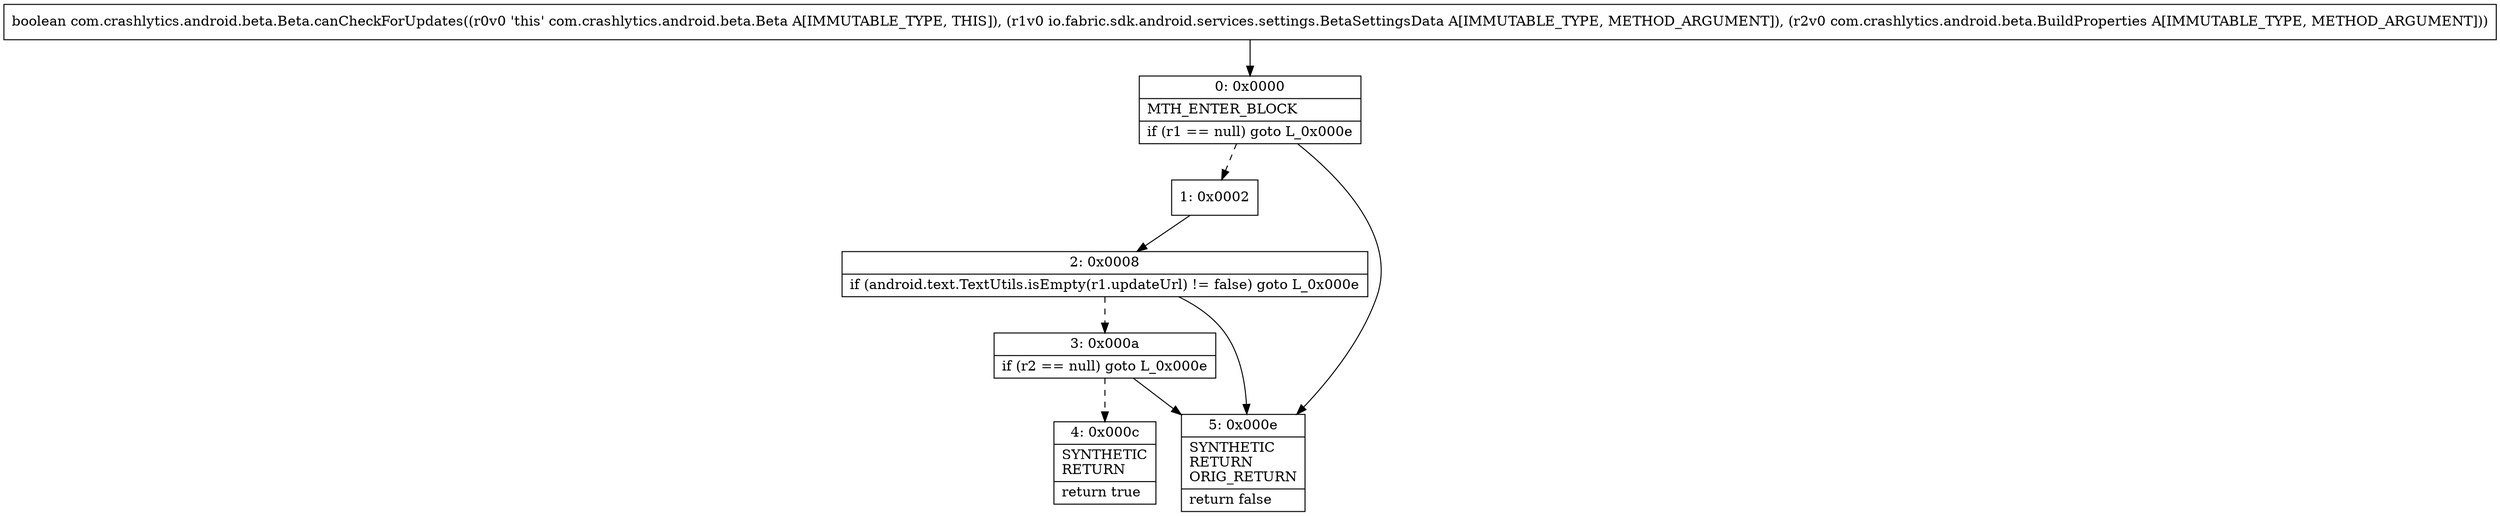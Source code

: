 digraph "CFG forcom.crashlytics.android.beta.Beta.canCheckForUpdates(Lio\/fabric\/sdk\/android\/services\/settings\/BetaSettingsData;Lcom\/crashlytics\/android\/beta\/BuildProperties;)Z" {
Node_0 [shape=record,label="{0\:\ 0x0000|MTH_ENTER_BLOCK\l|if (r1 == null) goto L_0x000e\l}"];
Node_1 [shape=record,label="{1\:\ 0x0002}"];
Node_2 [shape=record,label="{2\:\ 0x0008|if (android.text.TextUtils.isEmpty(r1.updateUrl) != false) goto L_0x000e\l}"];
Node_3 [shape=record,label="{3\:\ 0x000a|if (r2 == null) goto L_0x000e\l}"];
Node_4 [shape=record,label="{4\:\ 0x000c|SYNTHETIC\lRETURN\l|return true\l}"];
Node_5 [shape=record,label="{5\:\ 0x000e|SYNTHETIC\lRETURN\lORIG_RETURN\l|return false\l}"];
MethodNode[shape=record,label="{boolean com.crashlytics.android.beta.Beta.canCheckForUpdates((r0v0 'this' com.crashlytics.android.beta.Beta A[IMMUTABLE_TYPE, THIS]), (r1v0 io.fabric.sdk.android.services.settings.BetaSettingsData A[IMMUTABLE_TYPE, METHOD_ARGUMENT]), (r2v0 com.crashlytics.android.beta.BuildProperties A[IMMUTABLE_TYPE, METHOD_ARGUMENT])) }"];
MethodNode -> Node_0;
Node_0 -> Node_1[style=dashed];
Node_0 -> Node_5;
Node_1 -> Node_2;
Node_2 -> Node_3[style=dashed];
Node_2 -> Node_5;
Node_3 -> Node_4[style=dashed];
Node_3 -> Node_5;
}

